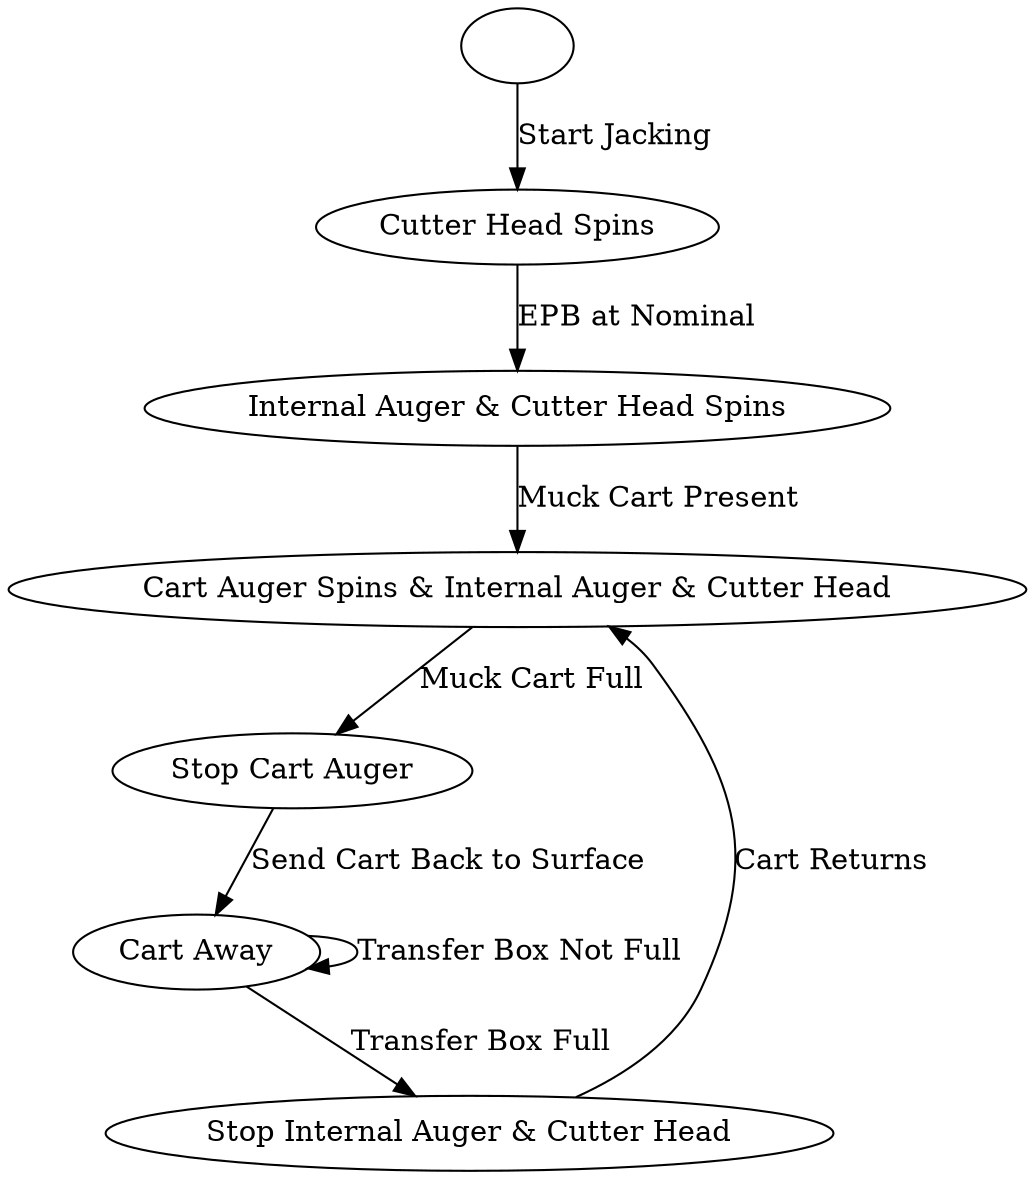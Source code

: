 digraph "Excavation cutterhead-auger ops" {
	" "
	A [label="Cutter Head Spins"]
	B [label="Internal Auger & Cutter Head Spins"]
	C [label="Cart Auger Spins & Internal Auger & Cutter Head"]
	D [label="Stop Cart Auger"]
	E [label="Cart Away"]
	F [label="Stop Internal Auger & Cutter Head"]
	" " -> A [label="Start Jacking"]
	A -> B [label="EPB at Nominal"]
	B -> C [label="Muck Cart Present"]
	C -> D [label="Muck Cart Full"]
	D -> E [label="Send Cart Back to Surface"]
	E -> E [label="Transfer Box Not Full"]
	E -> F [label="Transfer Box Full"]
	F -> C [label="Cart Returns"]
}

